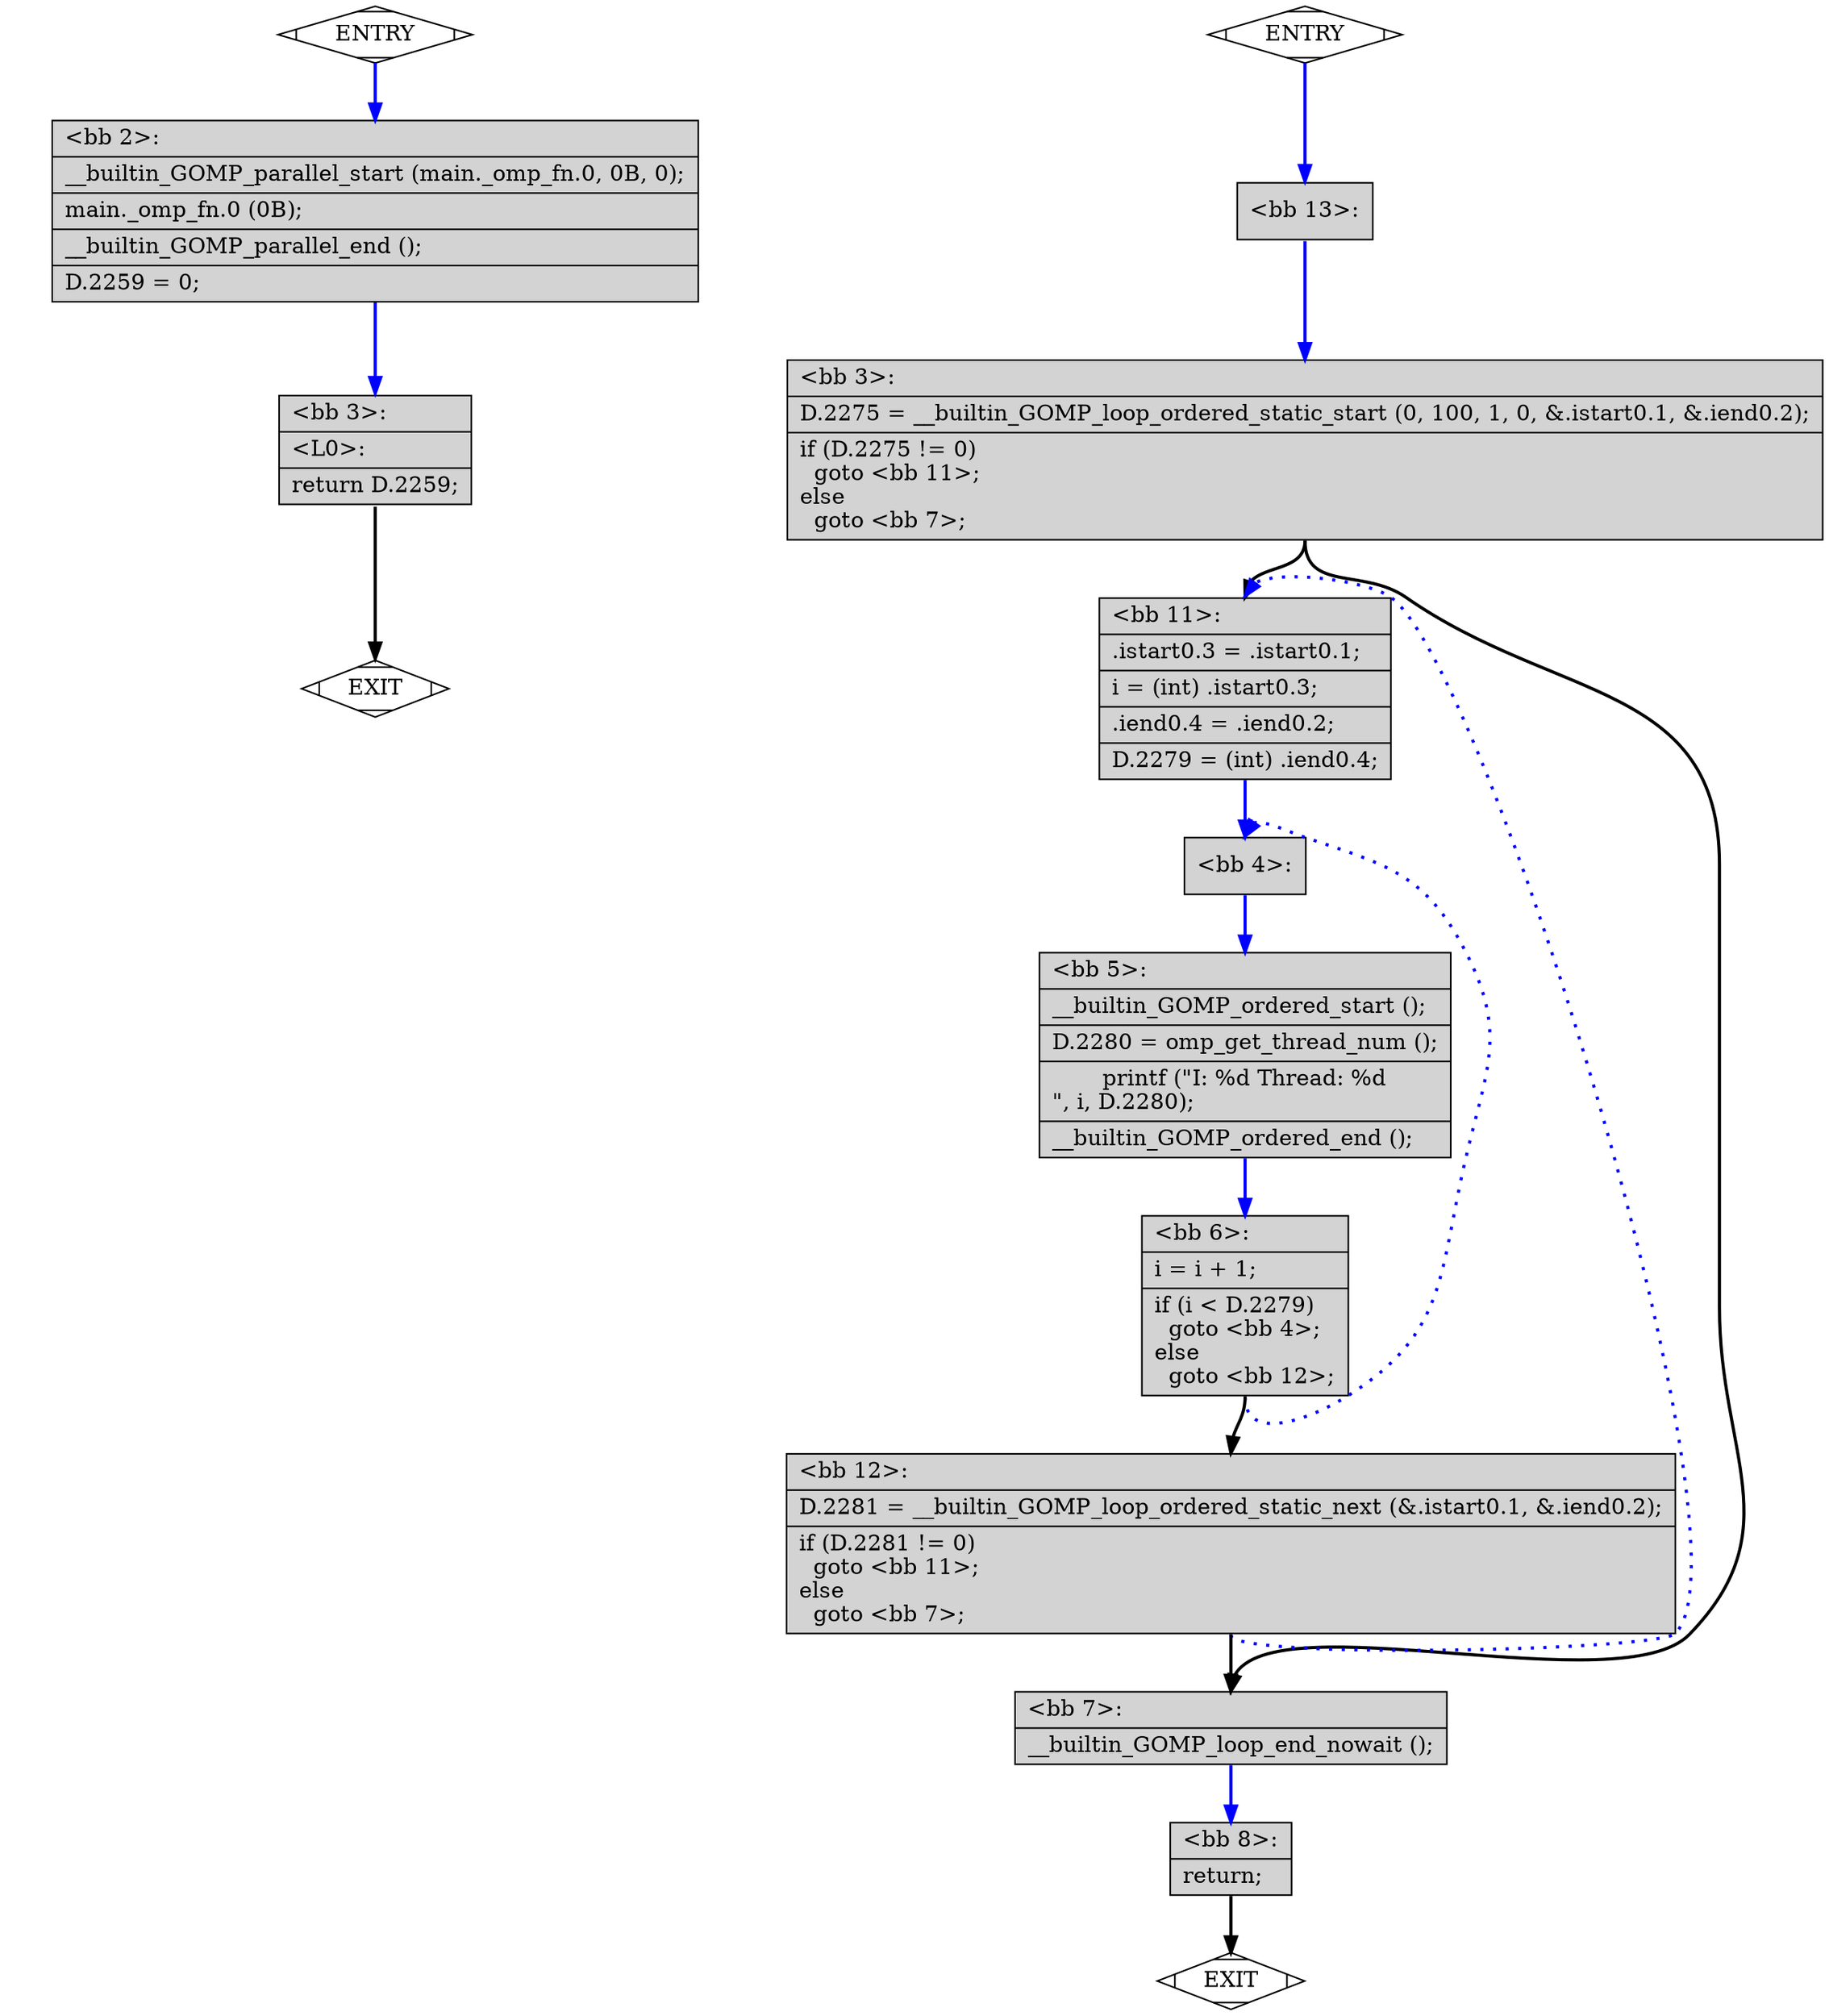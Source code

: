 digraph "parallel-regions.c.015t.ompexp" {
overlap=false;
subgraph "main" {
	color="black";
	label="main";
	fn_0_basic_block_1 [shape=Mdiamond,style=filled,fillcolor=white,label="EXIT"];

	fn_0_basic_block_2 [shape=record,style=filled,fillcolor=lightgrey,label="{\<bb\ 2\>:\l\
|__builtin_GOMP_parallel_start\ (main._omp_fn.0,\ 0B,\ 0);\l\
|main._omp_fn.0\ (0B);\l\
|__builtin_GOMP_parallel_end\ ();\l\
|D.2259\ =\ 0;\l\
}"];

	fn_0_basic_block_3 [shape=record,style=filled,fillcolor=lightgrey,label="{\<bb\ 3\>:\l\
|\<L0\>:\l\
|return\ D.2259;\l\
}"];

	fn_0_basic_block_0 [shape=Mdiamond,style=filled,fillcolor=white,label="ENTRY"];

	fn_0_basic_block_0:s -> fn_0_basic_block_2:n [style="solid,bold",color=blue,weight=100,constraint=true];
	fn_0_basic_block_2:s -> fn_0_basic_block_3:n [style="solid,bold",color=blue,weight=100,constraint=true];
	fn_0_basic_block_3:s -> fn_0_basic_block_1:n [style="solid,bold",color=black,weight=10,constraint=true];
	fn_0_basic_block_0:s -> fn_0_basic_block_1:n [style="invis",constraint=true];
}
subgraph "main._omp_fn.0" {
	color="black";
	label="main._omp_fn.0";
	fn_1_basic_block_1 [shape=Mdiamond,style=filled,fillcolor=white,label="EXIT"];

	fn_1_basic_block_13 [shape=record,style=filled,fillcolor=lightgrey,label="{\<bb\ 13\>:\l\
}"];

	fn_1_basic_block_3 [shape=record,style=filled,fillcolor=lightgrey,label="{\<bb\ 3\>:\l\
|D.2275\ =\ __builtin_GOMP_loop_ordered_static_start\ (0,\ 100,\ 1,\ 0,\ &.istart0.1,\ &.iend0.2);\l\
|if\ (D.2275\ !=\ 0)\l\
\ \ goto\ \<bb\ 11\>;\l\
else\l\
\ \ goto\ \<bb\ 7\>;\l\
}"];

	fn_1_basic_block_11 [shape=record,style=filled,fillcolor=lightgrey,label="{\<bb\ 11\>:\l\
|.istart0.3\ =\ .istart0.1;\l\
|i\ =\ (int)\ .istart0.3;\l\
|.iend0.4\ =\ .iend0.2;\l\
|D.2279\ =\ (int)\ .iend0.4;\l\
}"];

	fn_1_basic_block_4 [shape=record,style=filled,fillcolor=lightgrey,label="{\<bb\ 4\>:\l\
}"];

	fn_1_basic_block_5 [shape=record,style=filled,fillcolor=lightgrey,label="{\<bb\ 5\>:\l\
|__builtin_GOMP_ordered_start\ ();\l\
|D.2280\ =\ omp_get_thread_num\ ();\l\
|printf\ (\"I:\ %d\ Thread:\ %d\n\",\ i,\ D.2280);\l\
|__builtin_GOMP_ordered_end\ ();\l\
}"];

	fn_1_basic_block_6 [shape=record,style=filled,fillcolor=lightgrey,label="{\<bb\ 6\>:\l\
|i\ =\ i\ +\ 1;\l\
|if\ (i\ \<\ D.2279)\l\
\ \ goto\ \<bb\ 4\>;\l\
else\l\
\ \ goto\ \<bb\ 12\>;\l\
}"];

	fn_1_basic_block_12 [shape=record,style=filled,fillcolor=lightgrey,label="{\<bb\ 12\>:\l\
|D.2281\ =\ __builtin_GOMP_loop_ordered_static_next\ (&.istart0.1,\ &.iend0.2);\l\
|if\ (D.2281\ !=\ 0)\l\
\ \ goto\ \<bb\ 11\>;\l\
else\l\
\ \ goto\ \<bb\ 7\>;\l\
}"];

	fn_1_basic_block_7 [shape=record,style=filled,fillcolor=lightgrey,label="{\<bb\ 7\>:\l\
|__builtin_GOMP_loop_end_nowait\ ();\l\
}"];

	fn_1_basic_block_8 [shape=record,style=filled,fillcolor=lightgrey,label="{\<bb\ 8\>:\l\
|return;\l\
}"];

	fn_1_basic_block_0 [shape=Mdiamond,style=filled,fillcolor=white,label="ENTRY"];

	fn_1_basic_block_0:s -> fn_1_basic_block_13:n [style="solid,bold",color=blue,weight=100,constraint=true];
	fn_1_basic_block_13:s -> fn_1_basic_block_3:n [style="solid,bold",color=blue,weight=100,constraint=true];
	fn_1_basic_block_3:s -> fn_1_basic_block_11:n [style="solid,bold",color=black,weight=10,constraint=true];
	fn_1_basic_block_3:s -> fn_1_basic_block_7:n [style="solid,bold",color=black,weight=10,constraint=true];
	fn_1_basic_block_11:s -> fn_1_basic_block_4:n [style="solid,bold",color=blue,weight=100,constraint=true];
	fn_1_basic_block_4:s -> fn_1_basic_block_5:n [style="solid,bold",color=blue,weight=100,constraint=true];
	fn_1_basic_block_5:s -> fn_1_basic_block_6:n [style="solid,bold",color=blue,weight=100,constraint=true];
	fn_1_basic_block_6:s -> fn_1_basic_block_4:n [style="dotted,bold",color=blue,weight=10,constraint=false];
	fn_1_basic_block_6:s -> fn_1_basic_block_12:n [style="solid,bold",color=black,weight=10,constraint=true];
	fn_1_basic_block_12:s -> fn_1_basic_block_7:n [style="solid,bold",color=black,weight=10,constraint=true];
	fn_1_basic_block_12:s -> fn_1_basic_block_11:n [style="dotted,bold",color=blue,weight=10,constraint=false];
	fn_1_basic_block_7:s -> fn_1_basic_block_8:n [style="solid,bold",color=blue,weight=100,constraint=true];
	fn_1_basic_block_8:s -> fn_1_basic_block_1:n [style="solid,bold",color=black,weight=10,constraint=true];
	fn_1_basic_block_0:s -> fn_1_basic_block_1:n [style="invis",constraint=true];
}
}
